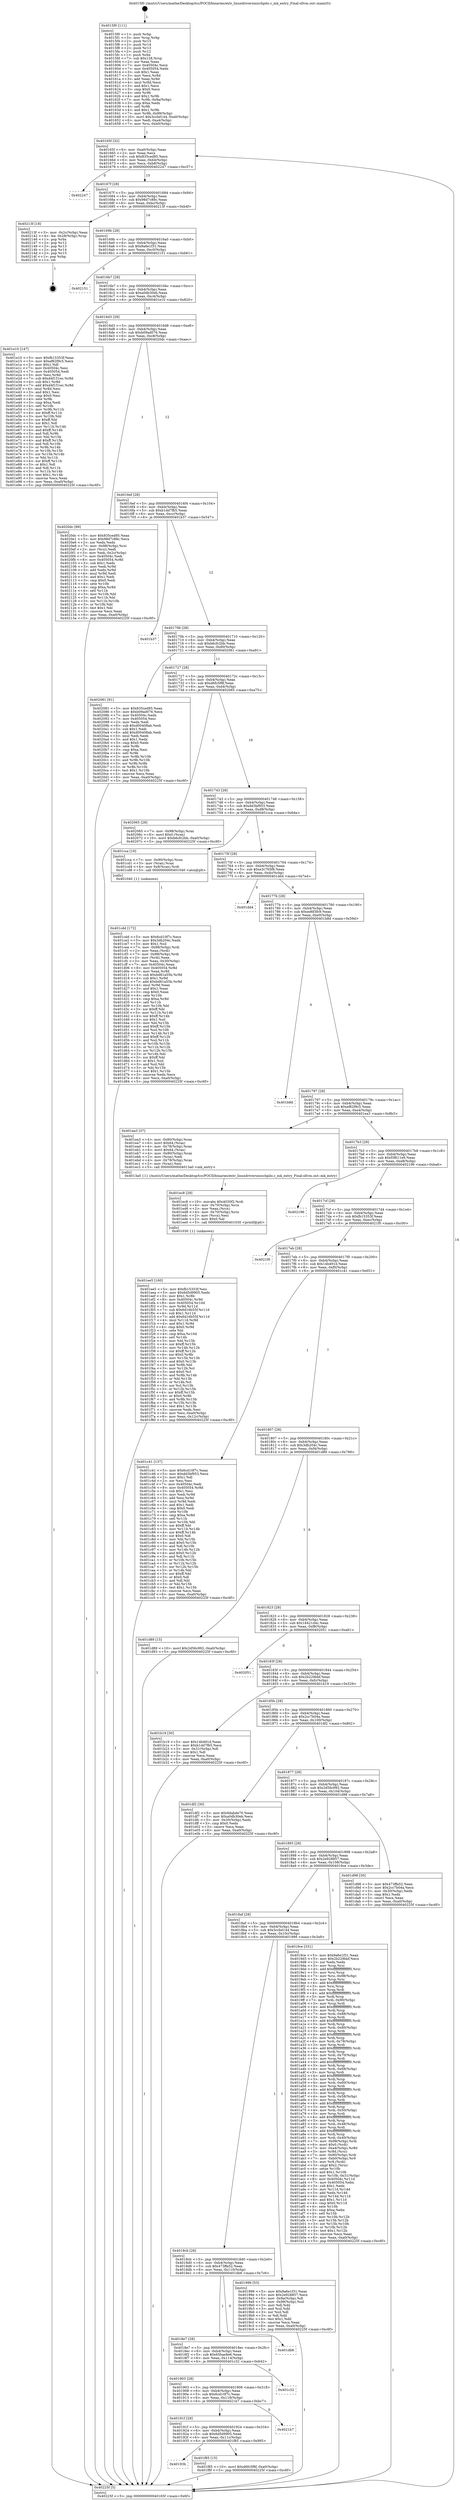 digraph "0x4015f0" {
  label = "0x4015f0 (/mnt/c/Users/mathe/Desktop/tcc/POCII/binaries/extr_linuxdriversmischpilo.c_mk_entry_Final-ollvm.out::main(0))"
  labelloc = "t"
  node[shape=record]

  Entry [label="",width=0.3,height=0.3,shape=circle,fillcolor=black,style=filled]
  "0x40165f" [label="{
     0x40165f [32]\l
     | [instrs]\l
     &nbsp;&nbsp;0x40165f \<+6\>: mov -0xa0(%rbp),%eax\l
     &nbsp;&nbsp;0x401665 \<+2\>: mov %eax,%ecx\l
     &nbsp;&nbsp;0x401667 \<+6\>: sub $0x835ced85,%ecx\l
     &nbsp;&nbsp;0x40166d \<+6\>: mov %eax,-0xb4(%rbp)\l
     &nbsp;&nbsp;0x401673 \<+6\>: mov %ecx,-0xb8(%rbp)\l
     &nbsp;&nbsp;0x401679 \<+6\>: je 0000000000402247 \<main+0xc57\>\l
  }"]
  "0x402247" [label="{
     0x402247\l
  }", style=dashed]
  "0x40167f" [label="{
     0x40167f [28]\l
     | [instrs]\l
     &nbsp;&nbsp;0x40167f \<+5\>: jmp 0000000000401684 \<main+0x94\>\l
     &nbsp;&nbsp;0x401684 \<+6\>: mov -0xb4(%rbp),%eax\l
     &nbsp;&nbsp;0x40168a \<+5\>: sub $0x98d7c88c,%eax\l
     &nbsp;&nbsp;0x40168f \<+6\>: mov %eax,-0xbc(%rbp)\l
     &nbsp;&nbsp;0x401695 \<+6\>: je 000000000040213f \<main+0xb4f\>\l
  }"]
  Exit [label="",width=0.3,height=0.3,shape=circle,fillcolor=black,style=filled,peripheries=2]
  "0x40213f" [label="{
     0x40213f [18]\l
     | [instrs]\l
     &nbsp;&nbsp;0x40213f \<+3\>: mov -0x2c(%rbp),%eax\l
     &nbsp;&nbsp;0x402142 \<+4\>: lea -0x28(%rbp),%rsp\l
     &nbsp;&nbsp;0x402146 \<+1\>: pop %rbx\l
     &nbsp;&nbsp;0x402147 \<+2\>: pop %r12\l
     &nbsp;&nbsp;0x402149 \<+2\>: pop %r13\l
     &nbsp;&nbsp;0x40214b \<+2\>: pop %r14\l
     &nbsp;&nbsp;0x40214d \<+2\>: pop %r15\l
     &nbsp;&nbsp;0x40214f \<+1\>: pop %rbp\l
     &nbsp;&nbsp;0x402150 \<+1\>: ret\l
  }"]
  "0x40169b" [label="{
     0x40169b [28]\l
     | [instrs]\l
     &nbsp;&nbsp;0x40169b \<+5\>: jmp 00000000004016a0 \<main+0xb0\>\l
     &nbsp;&nbsp;0x4016a0 \<+6\>: mov -0xb4(%rbp),%eax\l
     &nbsp;&nbsp;0x4016a6 \<+5\>: sub $0x9a6e1f31,%eax\l
     &nbsp;&nbsp;0x4016ab \<+6\>: mov %eax,-0xc0(%rbp)\l
     &nbsp;&nbsp;0x4016b1 \<+6\>: je 0000000000402151 \<main+0xb61\>\l
  }"]
  "0x40193b" [label="{
     0x40193b\l
  }", style=dashed]
  "0x402151" [label="{
     0x402151\l
  }", style=dashed]
  "0x4016b7" [label="{
     0x4016b7 [28]\l
     | [instrs]\l
     &nbsp;&nbsp;0x4016b7 \<+5\>: jmp 00000000004016bc \<main+0xcc\>\l
     &nbsp;&nbsp;0x4016bc \<+6\>: mov -0xb4(%rbp),%eax\l
     &nbsp;&nbsp;0x4016c2 \<+5\>: sub $0xa0db30eb,%eax\l
     &nbsp;&nbsp;0x4016c7 \<+6\>: mov %eax,-0xc4(%rbp)\l
     &nbsp;&nbsp;0x4016cd \<+6\>: je 0000000000401e10 \<main+0x820\>\l
  }"]
  "0x401f85" [label="{
     0x401f85 [15]\l
     | [instrs]\l
     &nbsp;&nbsp;0x401f85 \<+10\>: movl $0xd6fc5f8f,-0xa0(%rbp)\l
     &nbsp;&nbsp;0x401f8f \<+5\>: jmp 000000000040225f \<main+0xc6f\>\l
  }"]
  "0x401e10" [label="{
     0x401e10 [147]\l
     | [instrs]\l
     &nbsp;&nbsp;0x401e10 \<+5\>: mov $0xfb15353f,%eax\l
     &nbsp;&nbsp;0x401e15 \<+5\>: mov $0xef62f9c5,%ecx\l
     &nbsp;&nbsp;0x401e1a \<+2\>: mov $0x1,%dl\l
     &nbsp;&nbsp;0x401e1c \<+7\>: mov 0x40504c,%esi\l
     &nbsp;&nbsp;0x401e23 \<+7\>: mov 0x405054,%edi\l
     &nbsp;&nbsp;0x401e2a \<+3\>: mov %esi,%r8d\l
     &nbsp;&nbsp;0x401e2d \<+7\>: sub $0xd4f151ec,%r8d\l
     &nbsp;&nbsp;0x401e34 \<+4\>: sub $0x1,%r8d\l
     &nbsp;&nbsp;0x401e38 \<+7\>: add $0xd4f151ec,%r8d\l
     &nbsp;&nbsp;0x401e3f \<+4\>: imul %r8d,%esi\l
     &nbsp;&nbsp;0x401e43 \<+3\>: and $0x1,%esi\l
     &nbsp;&nbsp;0x401e46 \<+3\>: cmp $0x0,%esi\l
     &nbsp;&nbsp;0x401e49 \<+4\>: sete %r9b\l
     &nbsp;&nbsp;0x401e4d \<+3\>: cmp $0xa,%edi\l
     &nbsp;&nbsp;0x401e50 \<+4\>: setl %r10b\l
     &nbsp;&nbsp;0x401e54 \<+3\>: mov %r9b,%r11b\l
     &nbsp;&nbsp;0x401e57 \<+4\>: xor $0xff,%r11b\l
     &nbsp;&nbsp;0x401e5b \<+3\>: mov %r10b,%bl\l
     &nbsp;&nbsp;0x401e5e \<+3\>: xor $0xff,%bl\l
     &nbsp;&nbsp;0x401e61 \<+3\>: xor $0x1,%dl\l
     &nbsp;&nbsp;0x401e64 \<+3\>: mov %r11b,%r14b\l
     &nbsp;&nbsp;0x401e67 \<+4\>: and $0xff,%r14b\l
     &nbsp;&nbsp;0x401e6b \<+3\>: and %dl,%r9b\l
     &nbsp;&nbsp;0x401e6e \<+3\>: mov %bl,%r15b\l
     &nbsp;&nbsp;0x401e71 \<+4\>: and $0xff,%r15b\l
     &nbsp;&nbsp;0x401e75 \<+3\>: and %dl,%r10b\l
     &nbsp;&nbsp;0x401e78 \<+3\>: or %r9b,%r14b\l
     &nbsp;&nbsp;0x401e7b \<+3\>: or %r10b,%r15b\l
     &nbsp;&nbsp;0x401e7e \<+3\>: xor %r15b,%r14b\l
     &nbsp;&nbsp;0x401e81 \<+3\>: or %bl,%r11b\l
     &nbsp;&nbsp;0x401e84 \<+4\>: xor $0xff,%r11b\l
     &nbsp;&nbsp;0x401e88 \<+3\>: or $0x1,%dl\l
     &nbsp;&nbsp;0x401e8b \<+3\>: and %dl,%r11b\l
     &nbsp;&nbsp;0x401e8e \<+3\>: or %r11b,%r14b\l
     &nbsp;&nbsp;0x401e91 \<+4\>: test $0x1,%r14b\l
     &nbsp;&nbsp;0x401e95 \<+3\>: cmovne %ecx,%eax\l
     &nbsp;&nbsp;0x401e98 \<+6\>: mov %eax,-0xa0(%rbp)\l
     &nbsp;&nbsp;0x401e9e \<+5\>: jmp 000000000040225f \<main+0xc6f\>\l
  }"]
  "0x4016d3" [label="{
     0x4016d3 [28]\l
     | [instrs]\l
     &nbsp;&nbsp;0x4016d3 \<+5\>: jmp 00000000004016d8 \<main+0xe8\>\l
     &nbsp;&nbsp;0x4016d8 \<+6\>: mov -0xb4(%rbp),%eax\l
     &nbsp;&nbsp;0x4016de \<+5\>: sub $0xb09ad076,%eax\l
     &nbsp;&nbsp;0x4016e3 \<+6\>: mov %eax,-0xc8(%rbp)\l
     &nbsp;&nbsp;0x4016e9 \<+6\>: je 00000000004020dc \<main+0xaec\>\l
  }"]
  "0x40191f" [label="{
     0x40191f [28]\l
     | [instrs]\l
     &nbsp;&nbsp;0x40191f \<+5\>: jmp 0000000000401924 \<main+0x334\>\l
     &nbsp;&nbsp;0x401924 \<+6\>: mov -0xb4(%rbp),%eax\l
     &nbsp;&nbsp;0x40192a \<+5\>: sub $0x6d5d9905,%eax\l
     &nbsp;&nbsp;0x40192f \<+6\>: mov %eax,-0x11c(%rbp)\l
     &nbsp;&nbsp;0x401935 \<+6\>: je 0000000000401f85 \<main+0x995\>\l
  }"]
  "0x4020dc" [label="{
     0x4020dc [99]\l
     | [instrs]\l
     &nbsp;&nbsp;0x4020dc \<+5\>: mov $0x835ced85,%eax\l
     &nbsp;&nbsp;0x4020e1 \<+5\>: mov $0x98d7c88c,%ecx\l
     &nbsp;&nbsp;0x4020e6 \<+2\>: xor %edx,%edx\l
     &nbsp;&nbsp;0x4020e8 \<+7\>: mov -0x98(%rbp),%rsi\l
     &nbsp;&nbsp;0x4020ef \<+2\>: mov (%rsi),%edi\l
     &nbsp;&nbsp;0x4020f1 \<+3\>: mov %edi,-0x2c(%rbp)\l
     &nbsp;&nbsp;0x4020f4 \<+7\>: mov 0x40504c,%edi\l
     &nbsp;&nbsp;0x4020fb \<+8\>: mov 0x405054,%r8d\l
     &nbsp;&nbsp;0x402103 \<+3\>: sub $0x1,%edx\l
     &nbsp;&nbsp;0x402106 \<+3\>: mov %edi,%r9d\l
     &nbsp;&nbsp;0x402109 \<+3\>: add %edx,%r9d\l
     &nbsp;&nbsp;0x40210c \<+4\>: imul %r9d,%edi\l
     &nbsp;&nbsp;0x402110 \<+3\>: and $0x1,%edi\l
     &nbsp;&nbsp;0x402113 \<+3\>: cmp $0x0,%edi\l
     &nbsp;&nbsp;0x402116 \<+4\>: sete %r10b\l
     &nbsp;&nbsp;0x40211a \<+4\>: cmp $0xa,%r8d\l
     &nbsp;&nbsp;0x40211e \<+4\>: setl %r11b\l
     &nbsp;&nbsp;0x402122 \<+3\>: mov %r10b,%bl\l
     &nbsp;&nbsp;0x402125 \<+3\>: and %r11b,%bl\l
     &nbsp;&nbsp;0x402128 \<+3\>: xor %r11b,%r10b\l
     &nbsp;&nbsp;0x40212b \<+3\>: or %r10b,%bl\l
     &nbsp;&nbsp;0x40212e \<+3\>: test $0x1,%bl\l
     &nbsp;&nbsp;0x402131 \<+3\>: cmovne %ecx,%eax\l
     &nbsp;&nbsp;0x402134 \<+6\>: mov %eax,-0xa0(%rbp)\l
     &nbsp;&nbsp;0x40213a \<+5\>: jmp 000000000040225f \<main+0xc6f\>\l
  }"]
  "0x4016ef" [label="{
     0x4016ef [28]\l
     | [instrs]\l
     &nbsp;&nbsp;0x4016ef \<+5\>: jmp 00000000004016f4 \<main+0x104\>\l
     &nbsp;&nbsp;0x4016f4 \<+6\>: mov -0xb4(%rbp),%eax\l
     &nbsp;&nbsp;0x4016fa \<+5\>: sub $0xb1dd7fb5,%eax\l
     &nbsp;&nbsp;0x4016ff \<+6\>: mov %eax,-0xcc(%rbp)\l
     &nbsp;&nbsp;0x401705 \<+6\>: je 0000000000401b37 \<main+0x547\>\l
  }"]
  "0x4021b7" [label="{
     0x4021b7\l
  }", style=dashed]
  "0x401b37" [label="{
     0x401b37\l
  }", style=dashed]
  "0x40170b" [label="{
     0x40170b [28]\l
     | [instrs]\l
     &nbsp;&nbsp;0x40170b \<+5\>: jmp 0000000000401710 \<main+0x120\>\l
     &nbsp;&nbsp;0x401710 \<+6\>: mov -0xb4(%rbp),%eax\l
     &nbsp;&nbsp;0x401716 \<+5\>: sub $0xb6cfc2bb,%eax\l
     &nbsp;&nbsp;0x40171b \<+6\>: mov %eax,-0xd0(%rbp)\l
     &nbsp;&nbsp;0x401721 \<+6\>: je 0000000000402081 \<main+0xa91\>\l
  }"]
  "0x401903" [label="{
     0x401903 [28]\l
     | [instrs]\l
     &nbsp;&nbsp;0x401903 \<+5\>: jmp 0000000000401908 \<main+0x318\>\l
     &nbsp;&nbsp;0x401908 \<+6\>: mov -0xb4(%rbp),%eax\l
     &nbsp;&nbsp;0x40190e \<+5\>: sub $0x6cd10f7c,%eax\l
     &nbsp;&nbsp;0x401913 \<+6\>: mov %eax,-0x118(%rbp)\l
     &nbsp;&nbsp;0x401919 \<+6\>: je 00000000004021b7 \<main+0xbc7\>\l
  }"]
  "0x402081" [label="{
     0x402081 [91]\l
     | [instrs]\l
     &nbsp;&nbsp;0x402081 \<+5\>: mov $0x835ced85,%eax\l
     &nbsp;&nbsp;0x402086 \<+5\>: mov $0xb09ad076,%ecx\l
     &nbsp;&nbsp;0x40208b \<+7\>: mov 0x40504c,%edx\l
     &nbsp;&nbsp;0x402092 \<+7\>: mov 0x405054,%esi\l
     &nbsp;&nbsp;0x402099 \<+2\>: mov %edx,%edi\l
     &nbsp;&nbsp;0x40209b \<+6\>: sub $0xd00408ab,%edi\l
     &nbsp;&nbsp;0x4020a1 \<+3\>: sub $0x1,%edi\l
     &nbsp;&nbsp;0x4020a4 \<+6\>: add $0xd00408ab,%edi\l
     &nbsp;&nbsp;0x4020aa \<+3\>: imul %edi,%edx\l
     &nbsp;&nbsp;0x4020ad \<+3\>: and $0x1,%edx\l
     &nbsp;&nbsp;0x4020b0 \<+3\>: cmp $0x0,%edx\l
     &nbsp;&nbsp;0x4020b3 \<+4\>: sete %r8b\l
     &nbsp;&nbsp;0x4020b7 \<+3\>: cmp $0xa,%esi\l
     &nbsp;&nbsp;0x4020ba \<+4\>: setl %r9b\l
     &nbsp;&nbsp;0x4020be \<+3\>: mov %r8b,%r10b\l
     &nbsp;&nbsp;0x4020c1 \<+3\>: and %r9b,%r10b\l
     &nbsp;&nbsp;0x4020c4 \<+3\>: xor %r9b,%r8b\l
     &nbsp;&nbsp;0x4020c7 \<+3\>: or %r8b,%r10b\l
     &nbsp;&nbsp;0x4020ca \<+4\>: test $0x1,%r10b\l
     &nbsp;&nbsp;0x4020ce \<+3\>: cmovne %ecx,%eax\l
     &nbsp;&nbsp;0x4020d1 \<+6\>: mov %eax,-0xa0(%rbp)\l
     &nbsp;&nbsp;0x4020d7 \<+5\>: jmp 000000000040225f \<main+0xc6f\>\l
  }"]
  "0x401727" [label="{
     0x401727 [28]\l
     | [instrs]\l
     &nbsp;&nbsp;0x401727 \<+5\>: jmp 000000000040172c \<main+0x13c\>\l
     &nbsp;&nbsp;0x40172c \<+6\>: mov -0xb4(%rbp),%eax\l
     &nbsp;&nbsp;0x401732 \<+5\>: sub $0xd6fc5f8f,%eax\l
     &nbsp;&nbsp;0x401737 \<+6\>: mov %eax,-0xd4(%rbp)\l
     &nbsp;&nbsp;0x40173d \<+6\>: je 0000000000402065 \<main+0xa75\>\l
  }"]
  "0x401c32" [label="{
     0x401c32\l
  }", style=dashed]
  "0x402065" [label="{
     0x402065 [28]\l
     | [instrs]\l
     &nbsp;&nbsp;0x402065 \<+7\>: mov -0x98(%rbp),%rax\l
     &nbsp;&nbsp;0x40206c \<+6\>: movl $0x0,(%rax)\l
     &nbsp;&nbsp;0x402072 \<+10\>: movl $0xb6cfc2bb,-0xa0(%rbp)\l
     &nbsp;&nbsp;0x40207c \<+5\>: jmp 000000000040225f \<main+0xc6f\>\l
  }"]
  "0x401743" [label="{
     0x401743 [28]\l
     | [instrs]\l
     &nbsp;&nbsp;0x401743 \<+5\>: jmp 0000000000401748 \<main+0x158\>\l
     &nbsp;&nbsp;0x401748 \<+6\>: mov -0xb4(%rbp),%eax\l
     &nbsp;&nbsp;0x40174e \<+5\>: sub $0xdd3bf953,%eax\l
     &nbsp;&nbsp;0x401753 \<+6\>: mov %eax,-0xd8(%rbp)\l
     &nbsp;&nbsp;0x401759 \<+6\>: je 0000000000401cca \<main+0x6da\>\l
  }"]
  "0x4018e7" [label="{
     0x4018e7 [28]\l
     | [instrs]\l
     &nbsp;&nbsp;0x4018e7 \<+5\>: jmp 00000000004018ec \<main+0x2fc\>\l
     &nbsp;&nbsp;0x4018ec \<+6\>: mov -0xb4(%rbp),%eax\l
     &nbsp;&nbsp;0x4018f2 \<+5\>: sub $0x65bae8e6,%eax\l
     &nbsp;&nbsp;0x4018f7 \<+6\>: mov %eax,-0x114(%rbp)\l
     &nbsp;&nbsp;0x4018fd \<+6\>: je 0000000000401c32 \<main+0x642\>\l
  }"]
  "0x401cca" [label="{
     0x401cca [19]\l
     | [instrs]\l
     &nbsp;&nbsp;0x401cca \<+7\>: mov -0x90(%rbp),%rax\l
     &nbsp;&nbsp;0x401cd1 \<+3\>: mov (%rax),%rax\l
     &nbsp;&nbsp;0x401cd4 \<+4\>: mov 0x8(%rax),%rdi\l
     &nbsp;&nbsp;0x401cd8 \<+5\>: call 0000000000401040 \<atoi@plt\>\l
     | [calls]\l
     &nbsp;&nbsp;0x401040 \{1\} (unknown)\l
  }"]
  "0x40175f" [label="{
     0x40175f [28]\l
     | [instrs]\l
     &nbsp;&nbsp;0x40175f \<+5\>: jmp 0000000000401764 \<main+0x174\>\l
     &nbsp;&nbsp;0x401764 \<+6\>: mov -0xb4(%rbp),%eax\l
     &nbsp;&nbsp;0x40176a \<+5\>: sub $0xe3c765f8,%eax\l
     &nbsp;&nbsp;0x40176f \<+6\>: mov %eax,-0xdc(%rbp)\l
     &nbsp;&nbsp;0x401775 \<+6\>: je 0000000000401dd4 \<main+0x7e4\>\l
  }"]
  "0x401db6" [label="{
     0x401db6\l
  }", style=dashed]
  "0x401dd4" [label="{
     0x401dd4\l
  }", style=dashed]
  "0x40177b" [label="{
     0x40177b [28]\l
     | [instrs]\l
     &nbsp;&nbsp;0x40177b \<+5\>: jmp 0000000000401780 \<main+0x190\>\l
     &nbsp;&nbsp;0x401780 \<+6\>: mov -0xb4(%rbp),%eax\l
     &nbsp;&nbsp;0x401786 \<+5\>: sub $0xed6f3fc9,%eax\l
     &nbsp;&nbsp;0x40178b \<+6\>: mov %eax,-0xe0(%rbp)\l
     &nbsp;&nbsp;0x401791 \<+6\>: je 0000000000401b8d \<main+0x59d\>\l
  }"]
  "0x401ee5" [label="{
     0x401ee5 [160]\l
     | [instrs]\l
     &nbsp;&nbsp;0x401ee5 \<+5\>: mov $0xfb15353f,%esi\l
     &nbsp;&nbsp;0x401eea \<+5\>: mov $0x6d5d9905,%edx\l
     &nbsp;&nbsp;0x401eef \<+3\>: mov $0x1,%r8b\l
     &nbsp;&nbsp;0x401ef2 \<+8\>: mov 0x40504c,%r9d\l
     &nbsp;&nbsp;0x401efa \<+8\>: mov 0x405054,%r10d\l
     &nbsp;&nbsp;0x401f02 \<+3\>: mov %r9d,%r11d\l
     &nbsp;&nbsp;0x401f05 \<+7\>: sub $0x6d16b55f,%r11d\l
     &nbsp;&nbsp;0x401f0c \<+4\>: sub $0x1,%r11d\l
     &nbsp;&nbsp;0x401f10 \<+7\>: add $0x6d16b55f,%r11d\l
     &nbsp;&nbsp;0x401f17 \<+4\>: imul %r11d,%r9d\l
     &nbsp;&nbsp;0x401f1b \<+4\>: and $0x1,%r9d\l
     &nbsp;&nbsp;0x401f1f \<+4\>: cmp $0x0,%r9d\l
     &nbsp;&nbsp;0x401f23 \<+3\>: sete %bl\l
     &nbsp;&nbsp;0x401f26 \<+4\>: cmp $0xa,%r10d\l
     &nbsp;&nbsp;0x401f2a \<+4\>: setl %r14b\l
     &nbsp;&nbsp;0x401f2e \<+3\>: mov %bl,%r15b\l
     &nbsp;&nbsp;0x401f31 \<+4\>: xor $0xff,%r15b\l
     &nbsp;&nbsp;0x401f35 \<+3\>: mov %r14b,%r12b\l
     &nbsp;&nbsp;0x401f38 \<+4\>: xor $0xff,%r12b\l
     &nbsp;&nbsp;0x401f3c \<+4\>: xor $0x0,%r8b\l
     &nbsp;&nbsp;0x401f40 \<+3\>: mov %r15b,%r13b\l
     &nbsp;&nbsp;0x401f43 \<+4\>: and $0x0,%r13b\l
     &nbsp;&nbsp;0x401f47 \<+3\>: and %r8b,%bl\l
     &nbsp;&nbsp;0x401f4a \<+3\>: mov %r12b,%cl\l
     &nbsp;&nbsp;0x401f4d \<+3\>: and $0x0,%cl\l
     &nbsp;&nbsp;0x401f50 \<+3\>: and %r8b,%r14b\l
     &nbsp;&nbsp;0x401f53 \<+3\>: or %bl,%r13b\l
     &nbsp;&nbsp;0x401f56 \<+3\>: or %r14b,%cl\l
     &nbsp;&nbsp;0x401f59 \<+3\>: xor %cl,%r13b\l
     &nbsp;&nbsp;0x401f5c \<+3\>: or %r12b,%r15b\l
     &nbsp;&nbsp;0x401f5f \<+4\>: xor $0xff,%r15b\l
     &nbsp;&nbsp;0x401f63 \<+4\>: or $0x0,%r8b\l
     &nbsp;&nbsp;0x401f67 \<+3\>: and %r8b,%r15b\l
     &nbsp;&nbsp;0x401f6a \<+3\>: or %r15b,%r13b\l
     &nbsp;&nbsp;0x401f6d \<+4\>: test $0x1,%r13b\l
     &nbsp;&nbsp;0x401f71 \<+3\>: cmovne %edx,%esi\l
     &nbsp;&nbsp;0x401f74 \<+6\>: mov %esi,-0xa0(%rbp)\l
     &nbsp;&nbsp;0x401f7a \<+6\>: mov %eax,-0x12c(%rbp)\l
     &nbsp;&nbsp;0x401f80 \<+5\>: jmp 000000000040225f \<main+0xc6f\>\l
  }"]
  "0x401b8d" [label="{
     0x401b8d\l
  }", style=dashed]
  "0x401797" [label="{
     0x401797 [28]\l
     | [instrs]\l
     &nbsp;&nbsp;0x401797 \<+5\>: jmp 000000000040179c \<main+0x1ac\>\l
     &nbsp;&nbsp;0x40179c \<+6\>: mov -0xb4(%rbp),%eax\l
     &nbsp;&nbsp;0x4017a2 \<+5\>: sub $0xef62f9c5,%eax\l
     &nbsp;&nbsp;0x4017a7 \<+6\>: mov %eax,-0xe4(%rbp)\l
     &nbsp;&nbsp;0x4017ad \<+6\>: je 0000000000401ea3 \<main+0x8b3\>\l
  }"]
  "0x401ec8" [label="{
     0x401ec8 [29]\l
     | [instrs]\l
     &nbsp;&nbsp;0x401ec8 \<+10\>: movabs $0x4030f2,%rdi\l
     &nbsp;&nbsp;0x401ed2 \<+4\>: mov -0x70(%rbp),%rcx\l
     &nbsp;&nbsp;0x401ed6 \<+2\>: mov %eax,(%rcx)\l
     &nbsp;&nbsp;0x401ed8 \<+4\>: mov -0x70(%rbp),%rcx\l
     &nbsp;&nbsp;0x401edc \<+2\>: mov (%rcx),%esi\l
     &nbsp;&nbsp;0x401ede \<+2\>: mov $0x0,%al\l
     &nbsp;&nbsp;0x401ee0 \<+5\>: call 0000000000401030 \<printf@plt\>\l
     | [calls]\l
     &nbsp;&nbsp;0x401030 \{1\} (unknown)\l
  }"]
  "0x401ea3" [label="{
     0x401ea3 [37]\l
     | [instrs]\l
     &nbsp;&nbsp;0x401ea3 \<+4\>: mov -0x80(%rbp),%rax\l
     &nbsp;&nbsp;0x401ea7 \<+6\>: movl $0x64,(%rax)\l
     &nbsp;&nbsp;0x401ead \<+4\>: mov -0x78(%rbp),%rax\l
     &nbsp;&nbsp;0x401eb1 \<+6\>: movl $0x64,(%rax)\l
     &nbsp;&nbsp;0x401eb7 \<+4\>: mov -0x80(%rbp),%rax\l
     &nbsp;&nbsp;0x401ebb \<+2\>: mov (%rax),%edi\l
     &nbsp;&nbsp;0x401ebd \<+4\>: mov -0x78(%rbp),%rax\l
     &nbsp;&nbsp;0x401ec1 \<+2\>: mov (%rax),%esi\l
     &nbsp;&nbsp;0x401ec3 \<+5\>: call 00000000004013a0 \<mk_entry\>\l
     | [calls]\l
     &nbsp;&nbsp;0x4013a0 \{1\} (/mnt/c/Users/mathe/Desktop/tcc/POCII/binaries/extr_linuxdriversmischpilo.c_mk_entry_Final-ollvm.out::mk_entry)\l
  }"]
  "0x4017b3" [label="{
     0x4017b3 [28]\l
     | [instrs]\l
     &nbsp;&nbsp;0x4017b3 \<+5\>: jmp 00000000004017b8 \<main+0x1c8\>\l
     &nbsp;&nbsp;0x4017b8 \<+6\>: mov -0xb4(%rbp),%eax\l
     &nbsp;&nbsp;0x4017be \<+5\>: sub $0xf3f611e9,%eax\l
     &nbsp;&nbsp;0x4017c3 \<+6\>: mov %eax,-0xe8(%rbp)\l
     &nbsp;&nbsp;0x4017c9 \<+6\>: je 0000000000402196 \<main+0xba6\>\l
  }"]
  "0x401cdd" [label="{
     0x401cdd [172]\l
     | [instrs]\l
     &nbsp;&nbsp;0x401cdd \<+5\>: mov $0x6cd10f7c,%ecx\l
     &nbsp;&nbsp;0x401ce2 \<+5\>: mov $0x3db204c,%edx\l
     &nbsp;&nbsp;0x401ce7 \<+3\>: mov $0x1,%sil\l
     &nbsp;&nbsp;0x401cea \<+7\>: mov -0x88(%rbp),%rdi\l
     &nbsp;&nbsp;0x401cf1 \<+2\>: mov %eax,(%rdi)\l
     &nbsp;&nbsp;0x401cf3 \<+7\>: mov -0x88(%rbp),%rdi\l
     &nbsp;&nbsp;0x401cfa \<+2\>: mov (%rdi),%eax\l
     &nbsp;&nbsp;0x401cfc \<+3\>: mov %eax,-0x30(%rbp)\l
     &nbsp;&nbsp;0x401cff \<+7\>: mov 0x40504c,%eax\l
     &nbsp;&nbsp;0x401d06 \<+8\>: mov 0x405054,%r8d\l
     &nbsp;&nbsp;0x401d0e \<+3\>: mov %eax,%r9d\l
     &nbsp;&nbsp;0x401d11 \<+7\>: sub $0xbd81a55b,%r9d\l
     &nbsp;&nbsp;0x401d18 \<+4\>: sub $0x1,%r9d\l
     &nbsp;&nbsp;0x401d1c \<+7\>: add $0xbd81a55b,%r9d\l
     &nbsp;&nbsp;0x401d23 \<+4\>: imul %r9d,%eax\l
     &nbsp;&nbsp;0x401d27 \<+3\>: and $0x1,%eax\l
     &nbsp;&nbsp;0x401d2a \<+3\>: cmp $0x0,%eax\l
     &nbsp;&nbsp;0x401d2d \<+4\>: sete %r10b\l
     &nbsp;&nbsp;0x401d31 \<+4\>: cmp $0xa,%r8d\l
     &nbsp;&nbsp;0x401d35 \<+4\>: setl %r11b\l
     &nbsp;&nbsp;0x401d39 \<+3\>: mov %r10b,%bl\l
     &nbsp;&nbsp;0x401d3c \<+3\>: xor $0xff,%bl\l
     &nbsp;&nbsp;0x401d3f \<+3\>: mov %r11b,%r14b\l
     &nbsp;&nbsp;0x401d42 \<+4\>: xor $0xff,%r14b\l
     &nbsp;&nbsp;0x401d46 \<+4\>: xor $0x1,%sil\l
     &nbsp;&nbsp;0x401d4a \<+3\>: mov %bl,%r15b\l
     &nbsp;&nbsp;0x401d4d \<+4\>: and $0xff,%r15b\l
     &nbsp;&nbsp;0x401d51 \<+3\>: and %sil,%r10b\l
     &nbsp;&nbsp;0x401d54 \<+3\>: mov %r14b,%r12b\l
     &nbsp;&nbsp;0x401d57 \<+4\>: and $0xff,%r12b\l
     &nbsp;&nbsp;0x401d5b \<+3\>: and %sil,%r11b\l
     &nbsp;&nbsp;0x401d5e \<+3\>: or %r10b,%r15b\l
     &nbsp;&nbsp;0x401d61 \<+3\>: or %r11b,%r12b\l
     &nbsp;&nbsp;0x401d64 \<+3\>: xor %r12b,%r15b\l
     &nbsp;&nbsp;0x401d67 \<+3\>: or %r14b,%bl\l
     &nbsp;&nbsp;0x401d6a \<+3\>: xor $0xff,%bl\l
     &nbsp;&nbsp;0x401d6d \<+4\>: or $0x1,%sil\l
     &nbsp;&nbsp;0x401d71 \<+3\>: and %sil,%bl\l
     &nbsp;&nbsp;0x401d74 \<+3\>: or %bl,%r15b\l
     &nbsp;&nbsp;0x401d77 \<+4\>: test $0x1,%r15b\l
     &nbsp;&nbsp;0x401d7b \<+3\>: cmovne %edx,%ecx\l
     &nbsp;&nbsp;0x401d7e \<+6\>: mov %ecx,-0xa0(%rbp)\l
     &nbsp;&nbsp;0x401d84 \<+5\>: jmp 000000000040225f \<main+0xc6f\>\l
  }"]
  "0x402196" [label="{
     0x402196\l
  }", style=dashed]
  "0x4017cf" [label="{
     0x4017cf [28]\l
     | [instrs]\l
     &nbsp;&nbsp;0x4017cf \<+5\>: jmp 00000000004017d4 \<main+0x1e4\>\l
     &nbsp;&nbsp;0x4017d4 \<+6\>: mov -0xb4(%rbp),%eax\l
     &nbsp;&nbsp;0x4017da \<+5\>: sub $0xfb15353f,%eax\l
     &nbsp;&nbsp;0x4017df \<+6\>: mov %eax,-0xec(%rbp)\l
     &nbsp;&nbsp;0x4017e5 \<+6\>: je 00000000004021f0 \<main+0xc00\>\l
  }"]
  "0x4015f0" [label="{
     0x4015f0 [111]\l
     | [instrs]\l
     &nbsp;&nbsp;0x4015f0 \<+1\>: push %rbp\l
     &nbsp;&nbsp;0x4015f1 \<+3\>: mov %rsp,%rbp\l
     &nbsp;&nbsp;0x4015f4 \<+2\>: push %r15\l
     &nbsp;&nbsp;0x4015f6 \<+2\>: push %r14\l
     &nbsp;&nbsp;0x4015f8 \<+2\>: push %r13\l
     &nbsp;&nbsp;0x4015fa \<+2\>: push %r12\l
     &nbsp;&nbsp;0x4015fc \<+1\>: push %rbx\l
     &nbsp;&nbsp;0x4015fd \<+7\>: sub $0x128,%rsp\l
     &nbsp;&nbsp;0x401604 \<+2\>: xor %eax,%eax\l
     &nbsp;&nbsp;0x401606 \<+7\>: mov 0x40504c,%ecx\l
     &nbsp;&nbsp;0x40160d \<+7\>: mov 0x405054,%edx\l
     &nbsp;&nbsp;0x401614 \<+3\>: sub $0x1,%eax\l
     &nbsp;&nbsp;0x401617 \<+3\>: mov %ecx,%r8d\l
     &nbsp;&nbsp;0x40161a \<+3\>: add %eax,%r8d\l
     &nbsp;&nbsp;0x40161d \<+4\>: imul %r8d,%ecx\l
     &nbsp;&nbsp;0x401621 \<+3\>: and $0x1,%ecx\l
     &nbsp;&nbsp;0x401624 \<+3\>: cmp $0x0,%ecx\l
     &nbsp;&nbsp;0x401627 \<+4\>: sete %r9b\l
     &nbsp;&nbsp;0x40162b \<+4\>: and $0x1,%r9b\l
     &nbsp;&nbsp;0x40162f \<+7\>: mov %r9b,-0x9a(%rbp)\l
     &nbsp;&nbsp;0x401636 \<+3\>: cmp $0xa,%edx\l
     &nbsp;&nbsp;0x401639 \<+4\>: setl %r9b\l
     &nbsp;&nbsp;0x40163d \<+4\>: and $0x1,%r9b\l
     &nbsp;&nbsp;0x401641 \<+7\>: mov %r9b,-0x99(%rbp)\l
     &nbsp;&nbsp;0x401648 \<+10\>: movl $0x3ccbd144,-0xa0(%rbp)\l
     &nbsp;&nbsp;0x401652 \<+6\>: mov %edi,-0xa4(%rbp)\l
     &nbsp;&nbsp;0x401658 \<+7\>: mov %rsi,-0xb0(%rbp)\l
  }"]
  "0x4021f0" [label="{
     0x4021f0\l
  }", style=dashed]
  "0x4017eb" [label="{
     0x4017eb [28]\l
     | [instrs]\l
     &nbsp;&nbsp;0x4017eb \<+5\>: jmp 00000000004017f0 \<main+0x200\>\l
     &nbsp;&nbsp;0x4017f0 \<+6\>: mov -0xb4(%rbp),%eax\l
     &nbsp;&nbsp;0x4017f6 \<+5\>: sub $0x14b491d,%eax\l
     &nbsp;&nbsp;0x4017fb \<+6\>: mov %eax,-0xf0(%rbp)\l
     &nbsp;&nbsp;0x401801 \<+6\>: je 0000000000401c41 \<main+0x651\>\l
  }"]
  "0x40225f" [label="{
     0x40225f [5]\l
     | [instrs]\l
     &nbsp;&nbsp;0x40225f \<+5\>: jmp 000000000040165f \<main+0x6f\>\l
  }"]
  "0x401c41" [label="{
     0x401c41 [137]\l
     | [instrs]\l
     &nbsp;&nbsp;0x401c41 \<+5\>: mov $0x6cd10f7c,%eax\l
     &nbsp;&nbsp;0x401c46 \<+5\>: mov $0xdd3bf953,%ecx\l
     &nbsp;&nbsp;0x401c4b \<+2\>: mov $0x1,%dl\l
     &nbsp;&nbsp;0x401c4d \<+2\>: xor %esi,%esi\l
     &nbsp;&nbsp;0x401c4f \<+7\>: mov 0x40504c,%edi\l
     &nbsp;&nbsp;0x401c56 \<+8\>: mov 0x405054,%r8d\l
     &nbsp;&nbsp;0x401c5e \<+3\>: sub $0x1,%esi\l
     &nbsp;&nbsp;0x401c61 \<+3\>: mov %edi,%r9d\l
     &nbsp;&nbsp;0x401c64 \<+3\>: add %esi,%r9d\l
     &nbsp;&nbsp;0x401c67 \<+4\>: imul %r9d,%edi\l
     &nbsp;&nbsp;0x401c6b \<+3\>: and $0x1,%edi\l
     &nbsp;&nbsp;0x401c6e \<+3\>: cmp $0x0,%edi\l
     &nbsp;&nbsp;0x401c71 \<+4\>: sete %r10b\l
     &nbsp;&nbsp;0x401c75 \<+4\>: cmp $0xa,%r8d\l
     &nbsp;&nbsp;0x401c79 \<+4\>: setl %r11b\l
     &nbsp;&nbsp;0x401c7d \<+3\>: mov %r10b,%bl\l
     &nbsp;&nbsp;0x401c80 \<+3\>: xor $0xff,%bl\l
     &nbsp;&nbsp;0x401c83 \<+3\>: mov %r11b,%r14b\l
     &nbsp;&nbsp;0x401c86 \<+4\>: xor $0xff,%r14b\l
     &nbsp;&nbsp;0x401c8a \<+3\>: xor $0x0,%dl\l
     &nbsp;&nbsp;0x401c8d \<+3\>: mov %bl,%r15b\l
     &nbsp;&nbsp;0x401c90 \<+4\>: and $0x0,%r15b\l
     &nbsp;&nbsp;0x401c94 \<+3\>: and %dl,%r10b\l
     &nbsp;&nbsp;0x401c97 \<+3\>: mov %r14b,%r12b\l
     &nbsp;&nbsp;0x401c9a \<+4\>: and $0x0,%r12b\l
     &nbsp;&nbsp;0x401c9e \<+3\>: and %dl,%r11b\l
     &nbsp;&nbsp;0x401ca1 \<+3\>: or %r10b,%r15b\l
     &nbsp;&nbsp;0x401ca4 \<+3\>: or %r11b,%r12b\l
     &nbsp;&nbsp;0x401ca7 \<+3\>: xor %r12b,%r15b\l
     &nbsp;&nbsp;0x401caa \<+3\>: or %r14b,%bl\l
     &nbsp;&nbsp;0x401cad \<+3\>: xor $0xff,%bl\l
     &nbsp;&nbsp;0x401cb0 \<+3\>: or $0x0,%dl\l
     &nbsp;&nbsp;0x401cb3 \<+2\>: and %dl,%bl\l
     &nbsp;&nbsp;0x401cb5 \<+3\>: or %bl,%r15b\l
     &nbsp;&nbsp;0x401cb8 \<+4\>: test $0x1,%r15b\l
     &nbsp;&nbsp;0x401cbc \<+3\>: cmovne %ecx,%eax\l
     &nbsp;&nbsp;0x401cbf \<+6\>: mov %eax,-0xa0(%rbp)\l
     &nbsp;&nbsp;0x401cc5 \<+5\>: jmp 000000000040225f \<main+0xc6f\>\l
  }"]
  "0x401807" [label="{
     0x401807 [28]\l
     | [instrs]\l
     &nbsp;&nbsp;0x401807 \<+5\>: jmp 000000000040180c \<main+0x21c\>\l
     &nbsp;&nbsp;0x40180c \<+6\>: mov -0xb4(%rbp),%eax\l
     &nbsp;&nbsp;0x401812 \<+5\>: sub $0x3db204c,%eax\l
     &nbsp;&nbsp;0x401817 \<+6\>: mov %eax,-0xf4(%rbp)\l
     &nbsp;&nbsp;0x40181d \<+6\>: je 0000000000401d89 \<main+0x799\>\l
  }"]
  "0x4018cb" [label="{
     0x4018cb [28]\l
     | [instrs]\l
     &nbsp;&nbsp;0x4018cb \<+5\>: jmp 00000000004018d0 \<main+0x2e0\>\l
     &nbsp;&nbsp;0x4018d0 \<+6\>: mov -0xb4(%rbp),%eax\l
     &nbsp;&nbsp;0x4018d6 \<+5\>: sub $0x473ffa52,%eax\l
     &nbsp;&nbsp;0x4018db \<+6\>: mov %eax,-0x110(%rbp)\l
     &nbsp;&nbsp;0x4018e1 \<+6\>: je 0000000000401db6 \<main+0x7c6\>\l
  }"]
  "0x401d89" [label="{
     0x401d89 [15]\l
     | [instrs]\l
     &nbsp;&nbsp;0x401d89 \<+10\>: movl $0x2d56c992,-0xa0(%rbp)\l
     &nbsp;&nbsp;0x401d93 \<+5\>: jmp 000000000040225f \<main+0xc6f\>\l
  }"]
  "0x401823" [label="{
     0x401823 [28]\l
     | [instrs]\l
     &nbsp;&nbsp;0x401823 \<+5\>: jmp 0000000000401828 \<main+0x238\>\l
     &nbsp;&nbsp;0x401828 \<+6\>: mov -0xb4(%rbp),%eax\l
     &nbsp;&nbsp;0x40182e \<+5\>: sub $0x18421d4c,%eax\l
     &nbsp;&nbsp;0x401833 \<+6\>: mov %eax,-0xf8(%rbp)\l
     &nbsp;&nbsp;0x401839 \<+6\>: je 0000000000402051 \<main+0xa61\>\l
  }"]
  "0x401999" [label="{
     0x401999 [53]\l
     | [instrs]\l
     &nbsp;&nbsp;0x401999 \<+5\>: mov $0x9a6e1f31,%eax\l
     &nbsp;&nbsp;0x40199e \<+5\>: mov $0x2e928857,%ecx\l
     &nbsp;&nbsp;0x4019a3 \<+6\>: mov -0x9a(%rbp),%dl\l
     &nbsp;&nbsp;0x4019a9 \<+7\>: mov -0x99(%rbp),%sil\l
     &nbsp;&nbsp;0x4019b0 \<+3\>: mov %dl,%dil\l
     &nbsp;&nbsp;0x4019b3 \<+3\>: and %sil,%dil\l
     &nbsp;&nbsp;0x4019b6 \<+3\>: xor %sil,%dl\l
     &nbsp;&nbsp;0x4019b9 \<+3\>: or %dl,%dil\l
     &nbsp;&nbsp;0x4019bc \<+4\>: test $0x1,%dil\l
     &nbsp;&nbsp;0x4019c0 \<+3\>: cmovne %ecx,%eax\l
     &nbsp;&nbsp;0x4019c3 \<+6\>: mov %eax,-0xa0(%rbp)\l
     &nbsp;&nbsp;0x4019c9 \<+5\>: jmp 000000000040225f \<main+0xc6f\>\l
  }"]
  "0x402051" [label="{
     0x402051\l
  }", style=dashed]
  "0x40183f" [label="{
     0x40183f [28]\l
     | [instrs]\l
     &nbsp;&nbsp;0x40183f \<+5\>: jmp 0000000000401844 \<main+0x254\>\l
     &nbsp;&nbsp;0x401844 \<+6\>: mov -0xb4(%rbp),%eax\l
     &nbsp;&nbsp;0x40184a \<+5\>: sub $0x2b229bbf,%eax\l
     &nbsp;&nbsp;0x40184f \<+6\>: mov %eax,-0xfc(%rbp)\l
     &nbsp;&nbsp;0x401855 \<+6\>: je 0000000000401b19 \<main+0x529\>\l
  }"]
  "0x4018af" [label="{
     0x4018af [28]\l
     | [instrs]\l
     &nbsp;&nbsp;0x4018af \<+5\>: jmp 00000000004018b4 \<main+0x2c4\>\l
     &nbsp;&nbsp;0x4018b4 \<+6\>: mov -0xb4(%rbp),%eax\l
     &nbsp;&nbsp;0x4018ba \<+5\>: sub $0x3ccbd144,%eax\l
     &nbsp;&nbsp;0x4018bf \<+6\>: mov %eax,-0x10c(%rbp)\l
     &nbsp;&nbsp;0x4018c5 \<+6\>: je 0000000000401999 \<main+0x3a9\>\l
  }"]
  "0x401b19" [label="{
     0x401b19 [30]\l
     | [instrs]\l
     &nbsp;&nbsp;0x401b19 \<+5\>: mov $0x14b491d,%eax\l
     &nbsp;&nbsp;0x401b1e \<+5\>: mov $0xb1dd7fb5,%ecx\l
     &nbsp;&nbsp;0x401b23 \<+3\>: mov -0x31(%rbp),%dl\l
     &nbsp;&nbsp;0x401b26 \<+3\>: test $0x1,%dl\l
     &nbsp;&nbsp;0x401b29 \<+3\>: cmovne %ecx,%eax\l
     &nbsp;&nbsp;0x401b2c \<+6\>: mov %eax,-0xa0(%rbp)\l
     &nbsp;&nbsp;0x401b32 \<+5\>: jmp 000000000040225f \<main+0xc6f\>\l
  }"]
  "0x40185b" [label="{
     0x40185b [28]\l
     | [instrs]\l
     &nbsp;&nbsp;0x40185b \<+5\>: jmp 0000000000401860 \<main+0x270\>\l
     &nbsp;&nbsp;0x401860 \<+6\>: mov -0xb4(%rbp),%eax\l
     &nbsp;&nbsp;0x401866 \<+5\>: sub $0x2cc7b04a,%eax\l
     &nbsp;&nbsp;0x40186b \<+6\>: mov %eax,-0x100(%rbp)\l
     &nbsp;&nbsp;0x401871 \<+6\>: je 0000000000401df2 \<main+0x802\>\l
  }"]
  "0x4019ce" [label="{
     0x4019ce [331]\l
     | [instrs]\l
     &nbsp;&nbsp;0x4019ce \<+5\>: mov $0x9a6e1f31,%eax\l
     &nbsp;&nbsp;0x4019d3 \<+5\>: mov $0x2b229bbf,%ecx\l
     &nbsp;&nbsp;0x4019d8 \<+2\>: xor %edx,%edx\l
     &nbsp;&nbsp;0x4019da \<+3\>: mov %rsp,%rsi\l
     &nbsp;&nbsp;0x4019dd \<+4\>: add $0xfffffffffffffff0,%rsi\l
     &nbsp;&nbsp;0x4019e1 \<+3\>: mov %rsi,%rsp\l
     &nbsp;&nbsp;0x4019e4 \<+7\>: mov %rsi,-0x98(%rbp)\l
     &nbsp;&nbsp;0x4019eb \<+3\>: mov %rsp,%rsi\l
     &nbsp;&nbsp;0x4019ee \<+4\>: add $0xfffffffffffffff0,%rsi\l
     &nbsp;&nbsp;0x4019f2 \<+3\>: mov %rsi,%rsp\l
     &nbsp;&nbsp;0x4019f5 \<+3\>: mov %rsp,%rdi\l
     &nbsp;&nbsp;0x4019f8 \<+4\>: add $0xfffffffffffffff0,%rdi\l
     &nbsp;&nbsp;0x4019fc \<+3\>: mov %rdi,%rsp\l
     &nbsp;&nbsp;0x4019ff \<+7\>: mov %rdi,-0x90(%rbp)\l
     &nbsp;&nbsp;0x401a06 \<+3\>: mov %rsp,%rdi\l
     &nbsp;&nbsp;0x401a09 \<+4\>: add $0xfffffffffffffff0,%rdi\l
     &nbsp;&nbsp;0x401a0d \<+3\>: mov %rdi,%rsp\l
     &nbsp;&nbsp;0x401a10 \<+7\>: mov %rdi,-0x88(%rbp)\l
     &nbsp;&nbsp;0x401a17 \<+3\>: mov %rsp,%rdi\l
     &nbsp;&nbsp;0x401a1a \<+4\>: add $0xfffffffffffffff0,%rdi\l
     &nbsp;&nbsp;0x401a1e \<+3\>: mov %rdi,%rsp\l
     &nbsp;&nbsp;0x401a21 \<+4\>: mov %rdi,-0x80(%rbp)\l
     &nbsp;&nbsp;0x401a25 \<+3\>: mov %rsp,%rdi\l
     &nbsp;&nbsp;0x401a28 \<+4\>: add $0xfffffffffffffff0,%rdi\l
     &nbsp;&nbsp;0x401a2c \<+3\>: mov %rdi,%rsp\l
     &nbsp;&nbsp;0x401a2f \<+4\>: mov %rdi,-0x78(%rbp)\l
     &nbsp;&nbsp;0x401a33 \<+3\>: mov %rsp,%rdi\l
     &nbsp;&nbsp;0x401a36 \<+4\>: add $0xfffffffffffffff0,%rdi\l
     &nbsp;&nbsp;0x401a3a \<+3\>: mov %rdi,%rsp\l
     &nbsp;&nbsp;0x401a3d \<+4\>: mov %rdi,-0x70(%rbp)\l
     &nbsp;&nbsp;0x401a41 \<+3\>: mov %rsp,%rdi\l
     &nbsp;&nbsp;0x401a44 \<+4\>: add $0xfffffffffffffff0,%rdi\l
     &nbsp;&nbsp;0x401a48 \<+3\>: mov %rdi,%rsp\l
     &nbsp;&nbsp;0x401a4b \<+4\>: mov %rdi,-0x68(%rbp)\l
     &nbsp;&nbsp;0x401a4f \<+3\>: mov %rsp,%rdi\l
     &nbsp;&nbsp;0x401a52 \<+4\>: add $0xfffffffffffffff0,%rdi\l
     &nbsp;&nbsp;0x401a56 \<+3\>: mov %rdi,%rsp\l
     &nbsp;&nbsp;0x401a59 \<+4\>: mov %rdi,-0x60(%rbp)\l
     &nbsp;&nbsp;0x401a5d \<+3\>: mov %rsp,%rdi\l
     &nbsp;&nbsp;0x401a60 \<+4\>: add $0xfffffffffffffff0,%rdi\l
     &nbsp;&nbsp;0x401a64 \<+3\>: mov %rdi,%rsp\l
     &nbsp;&nbsp;0x401a67 \<+4\>: mov %rdi,-0x58(%rbp)\l
     &nbsp;&nbsp;0x401a6b \<+3\>: mov %rsp,%rdi\l
     &nbsp;&nbsp;0x401a6e \<+4\>: add $0xfffffffffffffff0,%rdi\l
     &nbsp;&nbsp;0x401a72 \<+3\>: mov %rdi,%rsp\l
     &nbsp;&nbsp;0x401a75 \<+4\>: mov %rdi,-0x50(%rbp)\l
     &nbsp;&nbsp;0x401a79 \<+3\>: mov %rsp,%rdi\l
     &nbsp;&nbsp;0x401a7c \<+4\>: add $0xfffffffffffffff0,%rdi\l
     &nbsp;&nbsp;0x401a80 \<+3\>: mov %rdi,%rsp\l
     &nbsp;&nbsp;0x401a83 \<+4\>: mov %rdi,-0x48(%rbp)\l
     &nbsp;&nbsp;0x401a87 \<+3\>: mov %rsp,%rdi\l
     &nbsp;&nbsp;0x401a8a \<+4\>: add $0xfffffffffffffff0,%rdi\l
     &nbsp;&nbsp;0x401a8e \<+3\>: mov %rdi,%rsp\l
     &nbsp;&nbsp;0x401a91 \<+4\>: mov %rdi,-0x40(%rbp)\l
     &nbsp;&nbsp;0x401a95 \<+7\>: mov -0x98(%rbp),%rdi\l
     &nbsp;&nbsp;0x401a9c \<+6\>: movl $0x0,(%rdi)\l
     &nbsp;&nbsp;0x401aa2 \<+7\>: mov -0xa4(%rbp),%r8d\l
     &nbsp;&nbsp;0x401aa9 \<+3\>: mov %r8d,(%rsi)\l
     &nbsp;&nbsp;0x401aac \<+7\>: mov -0x90(%rbp),%rdi\l
     &nbsp;&nbsp;0x401ab3 \<+7\>: mov -0xb0(%rbp),%r9\l
     &nbsp;&nbsp;0x401aba \<+3\>: mov %r9,(%rdi)\l
     &nbsp;&nbsp;0x401abd \<+3\>: cmpl $0x2,(%rsi)\l
     &nbsp;&nbsp;0x401ac0 \<+4\>: setne %r10b\l
     &nbsp;&nbsp;0x401ac4 \<+4\>: and $0x1,%r10b\l
     &nbsp;&nbsp;0x401ac8 \<+4\>: mov %r10b,-0x31(%rbp)\l
     &nbsp;&nbsp;0x401acc \<+8\>: mov 0x40504c,%r11d\l
     &nbsp;&nbsp;0x401ad4 \<+7\>: mov 0x405054,%ebx\l
     &nbsp;&nbsp;0x401adb \<+3\>: sub $0x1,%edx\l
     &nbsp;&nbsp;0x401ade \<+3\>: mov %r11d,%r14d\l
     &nbsp;&nbsp;0x401ae1 \<+3\>: add %edx,%r14d\l
     &nbsp;&nbsp;0x401ae4 \<+4\>: imul %r14d,%r11d\l
     &nbsp;&nbsp;0x401ae8 \<+4\>: and $0x1,%r11d\l
     &nbsp;&nbsp;0x401aec \<+4\>: cmp $0x0,%r11d\l
     &nbsp;&nbsp;0x401af0 \<+4\>: sete %r10b\l
     &nbsp;&nbsp;0x401af4 \<+3\>: cmp $0xa,%ebx\l
     &nbsp;&nbsp;0x401af7 \<+4\>: setl %r15b\l
     &nbsp;&nbsp;0x401afb \<+3\>: mov %r10b,%r12b\l
     &nbsp;&nbsp;0x401afe \<+3\>: and %r15b,%r12b\l
     &nbsp;&nbsp;0x401b01 \<+3\>: xor %r15b,%r10b\l
     &nbsp;&nbsp;0x401b04 \<+3\>: or %r10b,%r12b\l
     &nbsp;&nbsp;0x401b07 \<+4\>: test $0x1,%r12b\l
     &nbsp;&nbsp;0x401b0b \<+3\>: cmovne %ecx,%eax\l
     &nbsp;&nbsp;0x401b0e \<+6\>: mov %eax,-0xa0(%rbp)\l
     &nbsp;&nbsp;0x401b14 \<+5\>: jmp 000000000040225f \<main+0xc6f\>\l
  }"]
  "0x401df2" [label="{
     0x401df2 [30]\l
     | [instrs]\l
     &nbsp;&nbsp;0x401df2 \<+5\>: mov $0x6dabde70,%eax\l
     &nbsp;&nbsp;0x401df7 \<+5\>: mov $0xa0db30eb,%ecx\l
     &nbsp;&nbsp;0x401dfc \<+3\>: mov -0x30(%rbp),%edx\l
     &nbsp;&nbsp;0x401dff \<+3\>: cmp $0x0,%edx\l
     &nbsp;&nbsp;0x401e02 \<+3\>: cmove %ecx,%eax\l
     &nbsp;&nbsp;0x401e05 \<+6\>: mov %eax,-0xa0(%rbp)\l
     &nbsp;&nbsp;0x401e0b \<+5\>: jmp 000000000040225f \<main+0xc6f\>\l
  }"]
  "0x401877" [label="{
     0x401877 [28]\l
     | [instrs]\l
     &nbsp;&nbsp;0x401877 \<+5\>: jmp 000000000040187c \<main+0x28c\>\l
     &nbsp;&nbsp;0x40187c \<+6\>: mov -0xb4(%rbp),%eax\l
     &nbsp;&nbsp;0x401882 \<+5\>: sub $0x2d56c992,%eax\l
     &nbsp;&nbsp;0x401887 \<+6\>: mov %eax,-0x104(%rbp)\l
     &nbsp;&nbsp;0x40188d \<+6\>: je 0000000000401d98 \<main+0x7a8\>\l
  }"]
  "0x401893" [label="{
     0x401893 [28]\l
     | [instrs]\l
     &nbsp;&nbsp;0x401893 \<+5\>: jmp 0000000000401898 \<main+0x2a8\>\l
     &nbsp;&nbsp;0x401898 \<+6\>: mov -0xb4(%rbp),%eax\l
     &nbsp;&nbsp;0x40189e \<+5\>: sub $0x2e928857,%eax\l
     &nbsp;&nbsp;0x4018a3 \<+6\>: mov %eax,-0x108(%rbp)\l
     &nbsp;&nbsp;0x4018a9 \<+6\>: je 00000000004019ce \<main+0x3de\>\l
  }"]
  "0x401d98" [label="{
     0x401d98 [30]\l
     | [instrs]\l
     &nbsp;&nbsp;0x401d98 \<+5\>: mov $0x473ffa52,%eax\l
     &nbsp;&nbsp;0x401d9d \<+5\>: mov $0x2cc7b04a,%ecx\l
     &nbsp;&nbsp;0x401da2 \<+3\>: mov -0x30(%rbp),%edx\l
     &nbsp;&nbsp;0x401da5 \<+3\>: cmp $0x1,%edx\l
     &nbsp;&nbsp;0x401da8 \<+3\>: cmovl %ecx,%eax\l
     &nbsp;&nbsp;0x401dab \<+6\>: mov %eax,-0xa0(%rbp)\l
     &nbsp;&nbsp;0x401db1 \<+5\>: jmp 000000000040225f \<main+0xc6f\>\l
  }"]
  Entry -> "0x4015f0" [label=" 1"]
  "0x40165f" -> "0x402247" [label=" 0"]
  "0x40165f" -> "0x40167f" [label=" 15"]
  "0x40213f" -> Exit [label=" 1"]
  "0x40167f" -> "0x40213f" [label=" 1"]
  "0x40167f" -> "0x40169b" [label=" 14"]
  "0x4020dc" -> "0x40225f" [label=" 1"]
  "0x40169b" -> "0x402151" [label=" 0"]
  "0x40169b" -> "0x4016b7" [label=" 14"]
  "0x402081" -> "0x40225f" [label=" 1"]
  "0x4016b7" -> "0x401e10" [label=" 1"]
  "0x4016b7" -> "0x4016d3" [label=" 13"]
  "0x402065" -> "0x40225f" [label=" 1"]
  "0x4016d3" -> "0x4020dc" [label=" 1"]
  "0x4016d3" -> "0x4016ef" [label=" 12"]
  "0x40191f" -> "0x40193b" [label=" 0"]
  "0x4016ef" -> "0x401b37" [label=" 0"]
  "0x4016ef" -> "0x40170b" [label=" 12"]
  "0x40191f" -> "0x401f85" [label=" 1"]
  "0x40170b" -> "0x402081" [label=" 1"]
  "0x40170b" -> "0x401727" [label=" 11"]
  "0x401903" -> "0x40191f" [label=" 1"]
  "0x401727" -> "0x402065" [label=" 1"]
  "0x401727" -> "0x401743" [label=" 10"]
  "0x401903" -> "0x4021b7" [label=" 0"]
  "0x401743" -> "0x401cca" [label=" 1"]
  "0x401743" -> "0x40175f" [label=" 9"]
  "0x4018e7" -> "0x401903" [label=" 1"]
  "0x40175f" -> "0x401dd4" [label=" 0"]
  "0x40175f" -> "0x40177b" [label=" 9"]
  "0x4018e7" -> "0x401c32" [label=" 0"]
  "0x40177b" -> "0x401b8d" [label=" 0"]
  "0x40177b" -> "0x401797" [label=" 9"]
  "0x4018cb" -> "0x4018e7" [label=" 1"]
  "0x401797" -> "0x401ea3" [label=" 1"]
  "0x401797" -> "0x4017b3" [label=" 8"]
  "0x4018cb" -> "0x401db6" [label=" 0"]
  "0x4017b3" -> "0x402196" [label=" 0"]
  "0x4017b3" -> "0x4017cf" [label=" 8"]
  "0x401f85" -> "0x40225f" [label=" 1"]
  "0x4017cf" -> "0x4021f0" [label=" 0"]
  "0x4017cf" -> "0x4017eb" [label=" 8"]
  "0x401ec8" -> "0x401ee5" [label=" 1"]
  "0x4017eb" -> "0x401c41" [label=" 1"]
  "0x4017eb" -> "0x401807" [label=" 7"]
  "0x401ea3" -> "0x401ec8" [label=" 1"]
  "0x401807" -> "0x401d89" [label=" 1"]
  "0x401807" -> "0x401823" [label=" 6"]
  "0x401e10" -> "0x40225f" [label=" 1"]
  "0x401823" -> "0x402051" [label=" 0"]
  "0x401823" -> "0x40183f" [label=" 6"]
  "0x401df2" -> "0x40225f" [label=" 1"]
  "0x40183f" -> "0x401b19" [label=" 1"]
  "0x40183f" -> "0x40185b" [label=" 5"]
  "0x401d89" -> "0x40225f" [label=" 1"]
  "0x40185b" -> "0x401df2" [label=" 1"]
  "0x40185b" -> "0x401877" [label=" 4"]
  "0x401cdd" -> "0x40225f" [label=" 1"]
  "0x401877" -> "0x401d98" [label=" 1"]
  "0x401877" -> "0x401893" [label=" 3"]
  "0x401cca" -> "0x401cdd" [label=" 1"]
  "0x401893" -> "0x4019ce" [label=" 1"]
  "0x401893" -> "0x4018af" [label=" 2"]
  "0x401d98" -> "0x40225f" [label=" 1"]
  "0x4018af" -> "0x401999" [label=" 1"]
  "0x4018af" -> "0x4018cb" [label=" 1"]
  "0x401999" -> "0x40225f" [label=" 1"]
  "0x4015f0" -> "0x40165f" [label=" 1"]
  "0x40225f" -> "0x40165f" [label=" 14"]
  "0x401ee5" -> "0x40225f" [label=" 1"]
  "0x4019ce" -> "0x40225f" [label=" 1"]
  "0x401b19" -> "0x40225f" [label=" 1"]
  "0x401c41" -> "0x40225f" [label=" 1"]
}
